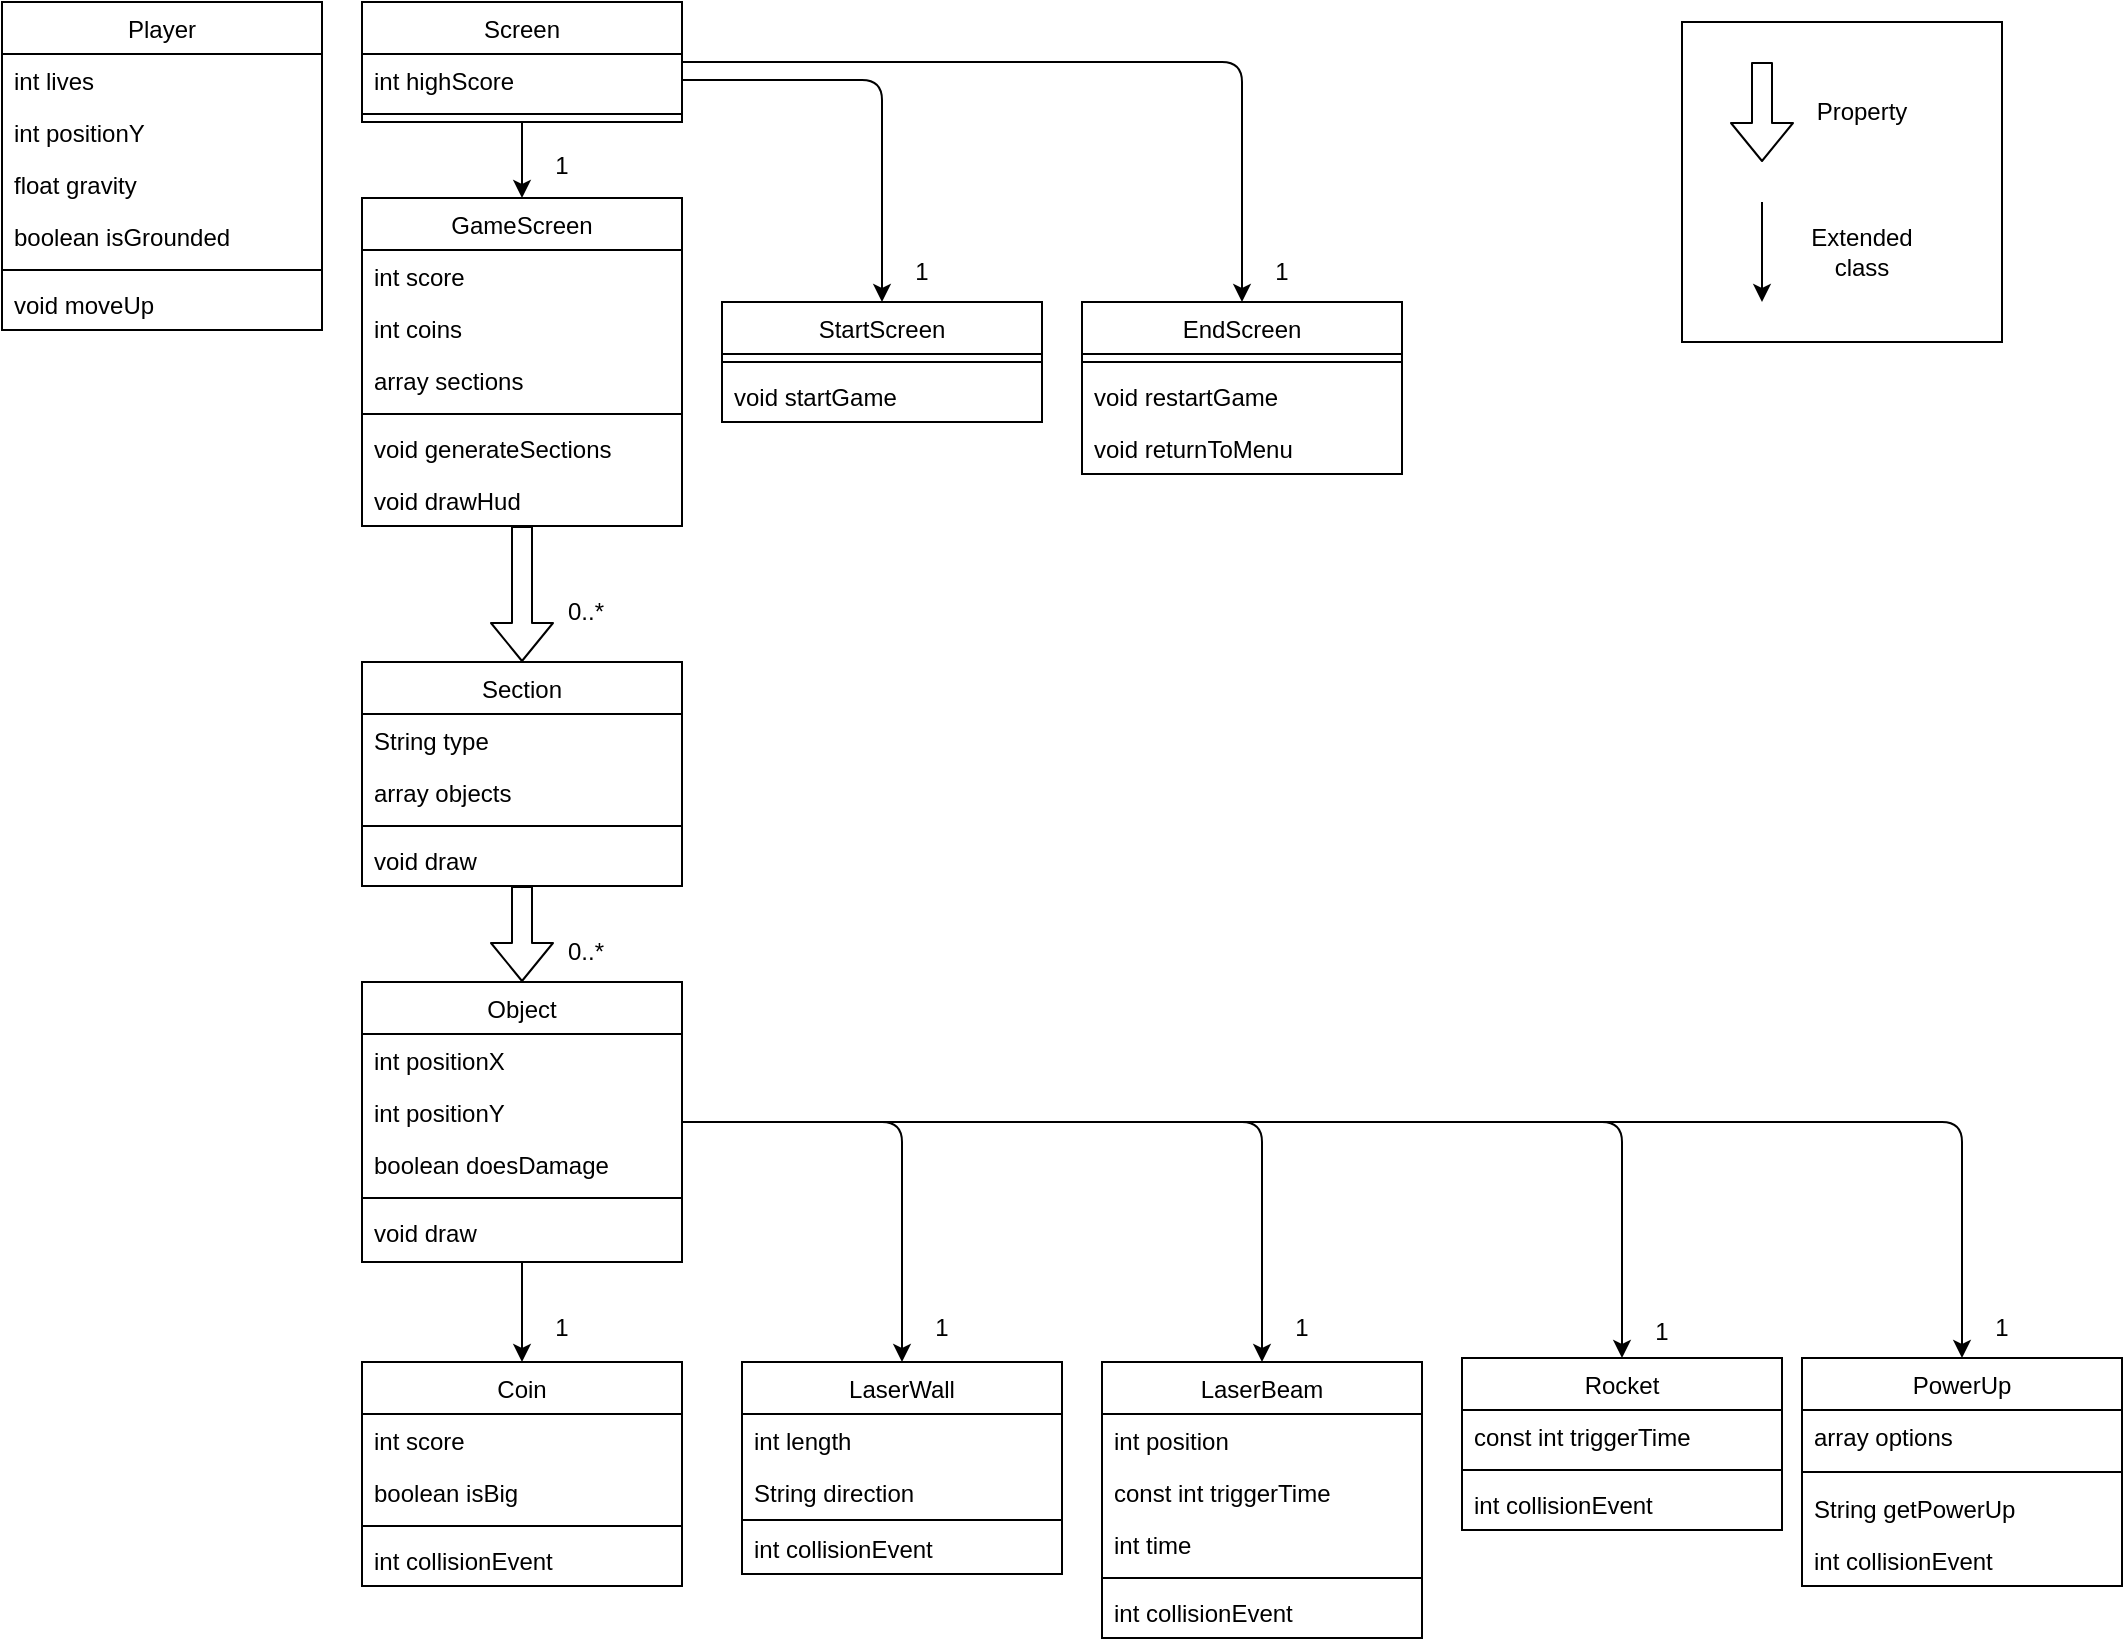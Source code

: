 <mxfile version="15.5.4" type="embed"><diagram id="C5RBs43oDa-KdzZeNtuy" name="Page-1"><mxGraphModel dx="1099" dy="743" grid="0" gridSize="10" guides="1" tooltips="1" connect="1" arrows="1" fold="1" page="1" pageScale="1" pageWidth="583" pageHeight="827" math="0" shadow="0"><root><mxCell id="WIyWlLk6GJQsqaUBKTNV-0"/><mxCell id="WIyWlLk6GJQsqaUBKTNV-1" parent="WIyWlLk6GJQsqaUBKTNV-0"/><mxCell id="zkfFHV4jXpPFQw0GAbJ--0" value="Player" style="swimlane;fontStyle=0;align=center;verticalAlign=top;childLayout=stackLayout;horizontal=1;startSize=26;horizontalStack=0;resizeParent=1;resizeLast=0;collapsible=1;marginBottom=0;shadow=0;strokeWidth=1;" parent="WIyWlLk6GJQsqaUBKTNV-1" vertex="1"><mxGeometry x="30" y="10" width="160" height="164" as="geometry"><mxRectangle x="230" y="140" width="160" height="26" as="alternateBounds"/></mxGeometry></mxCell><mxCell id="zkfFHV4jXpPFQw0GAbJ--1" value="int lives" style="text;align=left;verticalAlign=top;spacingLeft=4;spacingRight=4;overflow=hidden;rotatable=0;points=[[0,0.5],[1,0.5]];portConstraint=eastwest;" parent="zkfFHV4jXpPFQw0GAbJ--0" vertex="1"><mxGeometry y="26" width="160" height="26" as="geometry"/></mxCell><mxCell id="SQXYas2w1XfOwRLrxLAu-3" value="int positionY" style="text;align=left;verticalAlign=top;spacingLeft=4;spacingRight=4;overflow=hidden;rotatable=0;points=[[0,0.5],[1,0.5]];portConstraint=eastwest;shadow=0;html=0;" parent="zkfFHV4jXpPFQw0GAbJ--0" vertex="1"><mxGeometry y="52" width="160" height="26" as="geometry"/></mxCell><mxCell id="SQXYas2w1XfOwRLrxLAu-4" value="float gravity" style="text;align=left;verticalAlign=top;spacingLeft=4;spacingRight=4;overflow=hidden;rotatable=0;points=[[0,0.5],[1,0.5]];portConstraint=eastwest;shadow=0;html=0;" parent="zkfFHV4jXpPFQw0GAbJ--0" vertex="1"><mxGeometry y="78" width="160" height="26" as="geometry"/></mxCell><mxCell id="zkfFHV4jXpPFQw0GAbJ--3" value="boolean isGrounded" style="text;align=left;verticalAlign=top;spacingLeft=4;spacingRight=4;overflow=hidden;rotatable=0;points=[[0,0.5],[1,0.5]];portConstraint=eastwest;shadow=0;html=0;" parent="zkfFHV4jXpPFQw0GAbJ--0" vertex="1"><mxGeometry y="104" width="160" height="26" as="geometry"/></mxCell><mxCell id="zkfFHV4jXpPFQw0GAbJ--4" value="" style="line;html=1;strokeWidth=1;align=left;verticalAlign=middle;spacingTop=-1;spacingLeft=3;spacingRight=3;rotatable=0;labelPosition=right;points=[];portConstraint=eastwest;" parent="zkfFHV4jXpPFQw0GAbJ--0" vertex="1"><mxGeometry y="130" width="160" height="8" as="geometry"/></mxCell><mxCell id="zkfFHV4jXpPFQw0GAbJ--5" value="void moveUp" style="text;align=left;verticalAlign=top;spacingLeft=4;spacingRight=4;overflow=hidden;rotatable=0;points=[[0,0.5],[1,0.5]];portConstraint=eastwest;" parent="zkfFHV4jXpPFQw0GAbJ--0" vertex="1"><mxGeometry y="138" width="160" height="26" as="geometry"/></mxCell><mxCell id="zkfFHV4jXpPFQw0GAbJ--6" value="Coin" style="swimlane;fontStyle=0;align=center;verticalAlign=top;childLayout=stackLayout;horizontal=1;startSize=26;horizontalStack=0;resizeParent=1;resizeLast=0;collapsible=1;marginBottom=0;shadow=0;strokeWidth=1;" parent="WIyWlLk6GJQsqaUBKTNV-1" vertex="1"><mxGeometry x="210" y="690" width="160" height="112" as="geometry"><mxRectangle x="130" y="380" width="160" height="26" as="alternateBounds"/></mxGeometry></mxCell><mxCell id="zkfFHV4jXpPFQw0GAbJ--7" value="int score" style="text;align=left;verticalAlign=top;spacingLeft=4;spacingRight=4;overflow=hidden;rotatable=0;points=[[0,0.5],[1,0.5]];portConstraint=eastwest;" parent="zkfFHV4jXpPFQw0GAbJ--6" vertex="1"><mxGeometry y="26" width="160" height="26" as="geometry"/></mxCell><mxCell id="zkfFHV4jXpPFQw0GAbJ--8" value="boolean isBig" style="text;align=left;verticalAlign=top;spacingLeft=4;spacingRight=4;overflow=hidden;rotatable=0;points=[[0,0.5],[1,0.5]];portConstraint=eastwest;shadow=0;html=0;" parent="zkfFHV4jXpPFQw0GAbJ--6" vertex="1"><mxGeometry y="52" width="160" height="26" as="geometry"/></mxCell><mxCell id="zkfFHV4jXpPFQw0GAbJ--9" value="" style="line;html=1;strokeWidth=1;align=left;verticalAlign=middle;spacingTop=-1;spacingLeft=3;spacingRight=3;rotatable=0;labelPosition=right;points=[];portConstraint=eastwest;" parent="zkfFHV4jXpPFQw0GAbJ--6" vertex="1"><mxGeometry y="78" width="160" height="8" as="geometry"/></mxCell><mxCell id="Hbu6Ip9-MaqSNqJH02KS-23" value="int collisionEvent" style="text;align=left;verticalAlign=top;spacingLeft=4;spacingRight=4;overflow=hidden;rotatable=0;points=[[0,0.5],[1,0.5]];portConstraint=eastwest;shadow=0;html=0;" parent="zkfFHV4jXpPFQw0GAbJ--6" vertex="1"><mxGeometry y="86" width="160" height="26" as="geometry"/></mxCell><mxCell id="zkfFHV4jXpPFQw0GAbJ--13" value="LaserWall" style="swimlane;fontStyle=0;align=center;verticalAlign=top;childLayout=stackLayout;horizontal=1;startSize=26;horizontalStack=0;resizeParent=1;resizeLast=0;collapsible=1;marginBottom=0;shadow=0;strokeWidth=1;" parent="WIyWlLk6GJQsqaUBKTNV-1" vertex="1"><mxGeometry x="400" y="690" width="160" height="106" as="geometry"><mxRectangle x="340" y="380" width="170" height="26" as="alternateBounds"/></mxGeometry></mxCell><mxCell id="zkfFHV4jXpPFQw0GAbJ--14" value="int length" style="text;align=left;verticalAlign=top;spacingLeft=4;spacingRight=4;overflow=hidden;rotatable=0;points=[[0,0.5],[1,0.5]];portConstraint=eastwest;" parent="zkfFHV4jXpPFQw0GAbJ--13" vertex="1"><mxGeometry y="26" width="160" height="26" as="geometry"/></mxCell><mxCell id="SQXYas2w1XfOwRLrxLAu-5" value="String direction" style="text;align=left;verticalAlign=top;spacingLeft=4;spacingRight=4;overflow=hidden;rotatable=0;points=[[0,0.5],[1,0.5]];portConstraint=eastwest;" parent="zkfFHV4jXpPFQw0GAbJ--13" vertex="1"><mxGeometry y="52" width="160" height="26" as="geometry"/></mxCell><mxCell id="zkfFHV4jXpPFQw0GAbJ--15" value="" style="line;html=1;strokeWidth=1;align=left;verticalAlign=middle;spacingTop=-1;spacingLeft=3;spacingRight=3;rotatable=0;labelPosition=right;points=[];portConstraint=eastwest;" parent="zkfFHV4jXpPFQw0GAbJ--13" vertex="1"><mxGeometry y="78" width="160" height="2" as="geometry"/></mxCell><mxCell id="Hbu6Ip9-MaqSNqJH02KS-24" value="int collisionEvent" style="text;align=left;verticalAlign=top;spacingLeft=4;spacingRight=4;overflow=hidden;rotatable=0;points=[[0,0.5],[1,0.5]];portConstraint=eastwest;shadow=0;html=0;" parent="zkfFHV4jXpPFQw0GAbJ--13" vertex="1"><mxGeometry y="80" width="160" height="26" as="geometry"/></mxCell><mxCell id="SQXYas2w1XfOwRLrxLAu-7" style="edgeStyle=orthogonalEdgeStyle;orthogonalLoop=1;jettySize=auto;html=1;" parent="WIyWlLk6GJQsqaUBKTNV-1" source="zkfFHV4jXpPFQw0GAbJ--17" target="zkfFHV4jXpPFQw0GAbJ--13" edge="1"><mxGeometry relative="1" as="geometry"/></mxCell><mxCell id="SQXYas2w1XfOwRLrxLAu-8" style="edgeStyle=orthogonalEdgeStyle;orthogonalLoop=1;jettySize=auto;html=1;" parent="WIyWlLk6GJQsqaUBKTNV-1" source="zkfFHV4jXpPFQw0GAbJ--17" target="zkfFHV4jXpPFQw0GAbJ--6" edge="1"><mxGeometry relative="1" as="geometry"/></mxCell><mxCell id="SQXYas2w1XfOwRLrxLAu-15" style="edgeStyle=orthogonalEdgeStyle;orthogonalLoop=1;jettySize=auto;html=1;entryX=0.5;entryY=0;entryDx=0;entryDy=0;" parent="WIyWlLk6GJQsqaUBKTNV-1" source="zkfFHV4jXpPFQw0GAbJ--17" target="SQXYas2w1XfOwRLrxLAu-9" edge="1"><mxGeometry relative="1" as="geometry"/></mxCell><mxCell id="SQXYas2w1XfOwRLrxLAu-21" style="edgeStyle=orthogonalEdgeStyle;orthogonalLoop=1;jettySize=auto;html=1;entryX=0.5;entryY=0;entryDx=0;entryDy=0;" parent="WIyWlLk6GJQsqaUBKTNV-1" source="zkfFHV4jXpPFQw0GAbJ--17" target="SQXYas2w1XfOwRLrxLAu-16" edge="1"><mxGeometry relative="1" as="geometry"/></mxCell><mxCell id="SQXYas2w1XfOwRLrxLAu-26" style="edgeStyle=orthogonalEdgeStyle;orthogonalLoop=1;jettySize=auto;html=1;" parent="WIyWlLk6GJQsqaUBKTNV-1" source="zkfFHV4jXpPFQw0GAbJ--17" target="SQXYas2w1XfOwRLrxLAu-22" edge="1"><mxGeometry relative="1" as="geometry"/></mxCell><mxCell id="zkfFHV4jXpPFQw0GAbJ--17" value="Object" style="swimlane;fontStyle=0;align=center;verticalAlign=top;childLayout=stackLayout;horizontal=1;startSize=26;horizontalStack=0;resizeParent=1;resizeLast=0;collapsible=1;marginBottom=0;shadow=0;strokeWidth=1;" parent="WIyWlLk6GJQsqaUBKTNV-1" vertex="1"><mxGeometry x="210" y="500" width="160" height="140" as="geometry"><mxRectangle x="550" y="140" width="160" height="26" as="alternateBounds"/></mxGeometry></mxCell><mxCell id="zkfFHV4jXpPFQw0GAbJ--18" value="int positionX" style="text;align=left;verticalAlign=top;spacingLeft=4;spacingRight=4;overflow=hidden;rotatable=0;points=[[0,0.5],[1,0.5]];portConstraint=eastwest;" parent="zkfFHV4jXpPFQw0GAbJ--17" vertex="1"><mxGeometry y="26" width="160" height="26" as="geometry"/></mxCell><mxCell id="zkfFHV4jXpPFQw0GAbJ--19" value="int positionY" style="text;align=left;verticalAlign=top;spacingLeft=4;spacingRight=4;overflow=hidden;rotatable=0;points=[[0,0.5],[1,0.5]];portConstraint=eastwest;shadow=0;html=0;" parent="zkfFHV4jXpPFQw0GAbJ--17" vertex="1"><mxGeometry y="52" width="160" height="26" as="geometry"/></mxCell><mxCell id="zkfFHV4jXpPFQw0GAbJ--20" value="boolean doesDamage" style="text;align=left;verticalAlign=top;spacingLeft=4;spacingRight=4;overflow=hidden;rotatable=0;points=[[0,0.5],[1,0.5]];portConstraint=eastwest;shadow=0;html=0;" parent="zkfFHV4jXpPFQw0GAbJ--17" vertex="1"><mxGeometry y="78" width="160" height="26" as="geometry"/></mxCell><mxCell id="zkfFHV4jXpPFQw0GAbJ--23" value="" style="line;html=1;strokeWidth=1;align=left;verticalAlign=middle;spacingTop=-1;spacingLeft=3;spacingRight=3;rotatable=0;labelPosition=right;points=[];portConstraint=eastwest;" parent="zkfFHV4jXpPFQw0GAbJ--17" vertex="1"><mxGeometry y="104" width="160" height="8" as="geometry"/></mxCell><mxCell id="SQXYas2w1XfOwRLrxLAu-14" value="void draw" style="text;align=left;verticalAlign=top;spacingLeft=4;spacingRight=4;overflow=hidden;rotatable=0;points=[[0,0.5],[1,0.5]];portConstraint=eastwest;shadow=0;html=0;" parent="zkfFHV4jXpPFQw0GAbJ--17" vertex="1"><mxGeometry y="112" width="160" height="26" as="geometry"/></mxCell><mxCell id="SQXYas2w1XfOwRLrxLAu-9" value="LaserBeam" style="swimlane;fontStyle=0;align=center;verticalAlign=top;childLayout=stackLayout;horizontal=1;startSize=26;horizontalStack=0;resizeParent=1;resizeLast=0;collapsible=1;marginBottom=0;shadow=0;strokeWidth=1;" parent="WIyWlLk6GJQsqaUBKTNV-1" vertex="1"><mxGeometry x="580" y="690" width="160" height="138" as="geometry"><mxRectangle x="340" y="380" width="170" height="26" as="alternateBounds"/></mxGeometry></mxCell><mxCell id="SQXYas2w1XfOwRLrxLAu-10" value="int position" style="text;align=left;verticalAlign=top;spacingLeft=4;spacingRight=4;overflow=hidden;rotatable=0;points=[[0,0.5],[1,0.5]];portConstraint=eastwest;" parent="SQXYas2w1XfOwRLrxLAu-9" vertex="1"><mxGeometry y="26" width="160" height="26" as="geometry"/></mxCell><mxCell id="SQXYas2w1XfOwRLrxLAu-20" value="const int triggerTime" style="text;align=left;verticalAlign=top;spacingLeft=4;spacingRight=4;overflow=hidden;rotatable=0;points=[[0,0.5],[1,0.5]];portConstraint=eastwest;" parent="SQXYas2w1XfOwRLrxLAu-9" vertex="1"><mxGeometry y="52" width="160" height="26" as="geometry"/></mxCell><mxCell id="SQXYas2w1XfOwRLrxLAu-11" value="int time" style="text;align=left;verticalAlign=top;spacingLeft=4;spacingRight=4;overflow=hidden;rotatable=0;points=[[0,0.5],[1,0.5]];portConstraint=eastwest;" parent="SQXYas2w1XfOwRLrxLAu-9" vertex="1"><mxGeometry y="78" width="160" height="26" as="geometry"/></mxCell><mxCell id="SQXYas2w1XfOwRLrxLAu-12" value="" style="line;html=1;strokeWidth=1;align=left;verticalAlign=middle;spacingTop=-1;spacingLeft=3;spacingRight=3;rotatable=0;labelPosition=right;points=[];portConstraint=eastwest;" parent="SQXYas2w1XfOwRLrxLAu-9" vertex="1"><mxGeometry y="104" width="160" height="8" as="geometry"/></mxCell><mxCell id="Hbu6Ip9-MaqSNqJH02KS-25" value="int collisionEvent" style="text;align=left;verticalAlign=top;spacingLeft=4;spacingRight=4;overflow=hidden;rotatable=0;points=[[0,0.5],[1,0.5]];portConstraint=eastwest;shadow=0;html=0;" parent="SQXYas2w1XfOwRLrxLAu-9" vertex="1"><mxGeometry y="112" width="160" height="26" as="geometry"/></mxCell><mxCell id="SQXYas2w1XfOwRLrxLAu-16" value="Rocket" style="swimlane;fontStyle=0;align=center;verticalAlign=top;childLayout=stackLayout;horizontal=1;startSize=26;horizontalStack=0;resizeParent=1;resizeLast=0;collapsible=1;marginBottom=0;shadow=0;strokeWidth=1;" parent="WIyWlLk6GJQsqaUBKTNV-1" vertex="1"><mxGeometry x="760" y="688" width="160" height="86" as="geometry"><mxRectangle x="340" y="380" width="170" height="26" as="alternateBounds"/></mxGeometry></mxCell><mxCell id="SQXYas2w1XfOwRLrxLAu-18" value="const int triggerTime" style="text;align=left;verticalAlign=top;spacingLeft=4;spacingRight=4;overflow=hidden;rotatable=0;points=[[0,0.5],[1,0.5]];portConstraint=eastwest;" parent="SQXYas2w1XfOwRLrxLAu-16" vertex="1"><mxGeometry y="26" width="160" height="26" as="geometry"/></mxCell><mxCell id="SQXYas2w1XfOwRLrxLAu-19" value="" style="line;html=1;strokeWidth=1;align=left;verticalAlign=middle;spacingTop=-1;spacingLeft=3;spacingRight=3;rotatable=0;labelPosition=right;points=[];portConstraint=eastwest;" parent="SQXYas2w1XfOwRLrxLAu-16" vertex="1"><mxGeometry y="52" width="160" height="8" as="geometry"/></mxCell><mxCell id="Hbu6Ip9-MaqSNqJH02KS-26" value="int collisionEvent" style="text;align=left;verticalAlign=top;spacingLeft=4;spacingRight=4;overflow=hidden;rotatable=0;points=[[0,0.5],[1,0.5]];portConstraint=eastwest;shadow=0;html=0;" parent="SQXYas2w1XfOwRLrxLAu-16" vertex="1"><mxGeometry y="60" width="160" height="26" as="geometry"/></mxCell><mxCell id="SQXYas2w1XfOwRLrxLAu-22" value="PowerUp" style="swimlane;fontStyle=0;align=center;verticalAlign=top;childLayout=stackLayout;horizontal=1;startSize=26;horizontalStack=0;resizeParent=1;resizeLast=0;collapsible=1;marginBottom=0;shadow=0;strokeWidth=1;" parent="WIyWlLk6GJQsqaUBKTNV-1" vertex="1"><mxGeometry x="930" y="688" width="160" height="114" as="geometry"><mxRectangle x="340" y="380" width="170" height="26" as="alternateBounds"/></mxGeometry></mxCell><mxCell id="SQXYas2w1XfOwRLrxLAu-23" value="array options" style="text;align=left;verticalAlign=top;spacingLeft=4;spacingRight=4;overflow=hidden;rotatable=0;points=[[0,0.5],[1,0.5]];portConstraint=eastwest;" parent="SQXYas2w1XfOwRLrxLAu-22" vertex="1"><mxGeometry y="26" width="160" height="26" as="geometry"/></mxCell><mxCell id="SQXYas2w1XfOwRLrxLAu-24" value="" style="line;html=1;strokeWidth=1;align=left;verticalAlign=middle;spacingTop=-1;spacingLeft=3;spacingRight=3;rotatable=0;labelPosition=right;points=[];portConstraint=eastwest;" parent="SQXYas2w1XfOwRLrxLAu-22" vertex="1"><mxGeometry y="52" width="160" height="10" as="geometry"/></mxCell><mxCell id="SQXYas2w1XfOwRLrxLAu-25" value="String getPowerUp" style="text;align=left;verticalAlign=top;spacingLeft=4;spacingRight=4;overflow=hidden;rotatable=0;points=[[0,0.5],[1,0.5]];portConstraint=eastwest;" parent="SQXYas2w1XfOwRLrxLAu-22" vertex="1"><mxGeometry y="62" width="160" height="26" as="geometry"/></mxCell><mxCell id="Hbu6Ip9-MaqSNqJH02KS-27" value="int collisionEvent" style="text;align=left;verticalAlign=top;spacingLeft=4;spacingRight=4;overflow=hidden;rotatable=0;points=[[0,0.5],[1,0.5]];portConstraint=eastwest;shadow=0;html=0;" parent="SQXYas2w1XfOwRLrxLAu-22" vertex="1"><mxGeometry y="88" width="160" height="26" as="geometry"/></mxCell><mxCell id="Hbu6Ip9-MaqSNqJH02KS-16" style="edgeStyle=orthogonalEdgeStyle;orthogonalLoop=1;jettySize=auto;html=1;entryX=0.5;entryY=0;entryDx=0;entryDy=0;" parent="WIyWlLk6GJQsqaUBKTNV-1" source="SQXYas2w1XfOwRLrxLAu-27" target="SQXYas2w1XfOwRLrxLAu-33" edge="1"><mxGeometry relative="1" as="geometry"/></mxCell><mxCell id="Hbu6Ip9-MaqSNqJH02KS-18" style="edgeStyle=orthogonalEdgeStyle;orthogonalLoop=1;jettySize=auto;html=1;" parent="WIyWlLk6GJQsqaUBKTNV-1" source="SQXYas2w1XfOwRLrxLAu-27" target="SQXYas2w1XfOwRLrxLAu-37" edge="1"><mxGeometry relative="1" as="geometry"/></mxCell><mxCell id="SQXYas2w1XfOwRLrxLAu-27" value="Screen" style="swimlane;fontStyle=0;align=center;verticalAlign=top;childLayout=stackLayout;horizontal=1;startSize=26;horizontalStack=0;resizeParent=1;resizeLast=0;collapsible=1;marginBottom=0;shadow=0;strokeWidth=1;" parent="WIyWlLk6GJQsqaUBKTNV-1" vertex="1"><mxGeometry x="210" y="10" width="160" height="60" as="geometry"><mxRectangle x="550" y="140" width="160" height="26" as="alternateBounds"/></mxGeometry></mxCell><mxCell id="Hbu6Ip9-MaqSNqJH02KS-14" value="int highScore" style="text;align=left;verticalAlign=top;spacingLeft=4;spacingRight=4;overflow=hidden;rotatable=0;points=[[0,0.5],[1,0.5]];portConstraint=eastwest;" parent="SQXYas2w1XfOwRLrxLAu-27" vertex="1"><mxGeometry y="26" width="160" height="26" as="geometry"/></mxCell><mxCell id="SQXYas2w1XfOwRLrxLAu-31" value="" style="line;html=1;strokeWidth=1;align=left;verticalAlign=middle;spacingTop=-1;spacingLeft=3;spacingRight=3;rotatable=0;labelPosition=right;points=[];portConstraint=eastwest;" parent="SQXYas2w1XfOwRLrxLAu-27" vertex="1"><mxGeometry y="52" width="160" height="8" as="geometry"/></mxCell><mxCell id="SQXYas2w1XfOwRLrxLAu-33" value="GameScreen" style="swimlane;fontStyle=0;align=center;verticalAlign=top;childLayout=stackLayout;horizontal=1;startSize=26;horizontalStack=0;resizeParent=1;resizeLast=0;collapsible=1;marginBottom=0;shadow=0;strokeWidth=1;" parent="WIyWlLk6GJQsqaUBKTNV-1" vertex="1"><mxGeometry x="210" y="108" width="160" height="164" as="geometry"><mxRectangle x="550" y="140" width="160" height="26" as="alternateBounds"/></mxGeometry></mxCell><mxCell id="SQXYas2w1XfOwRLrxLAu-42" value="int score" style="text;align=left;verticalAlign=top;spacingLeft=4;spacingRight=4;overflow=hidden;rotatable=0;points=[[0,0.5],[1,0.5]];portConstraint=eastwest;" parent="SQXYas2w1XfOwRLrxLAu-33" vertex="1"><mxGeometry y="26" width="160" height="26" as="geometry"/></mxCell><mxCell id="SQXYas2w1XfOwRLrxLAu-43" value="int coins" style="text;align=left;verticalAlign=top;spacingLeft=4;spacingRight=4;overflow=hidden;rotatable=0;points=[[0,0.5],[1,0.5]];portConstraint=eastwest;" parent="SQXYas2w1XfOwRLrxLAu-33" vertex="1"><mxGeometry y="52" width="160" height="26" as="geometry"/></mxCell><mxCell id="Hbu6Ip9-MaqSNqJH02KS-33" value="array sections" style="text;align=left;verticalAlign=top;spacingLeft=4;spacingRight=4;overflow=hidden;rotatable=0;points=[[0,0.5],[1,0.5]];portConstraint=eastwest;" parent="SQXYas2w1XfOwRLrxLAu-33" vertex="1"><mxGeometry y="78" width="160" height="26" as="geometry"/></mxCell><mxCell id="SQXYas2w1XfOwRLrxLAu-34" value="" style="line;html=1;strokeWidth=1;align=left;verticalAlign=middle;spacingTop=-1;spacingLeft=3;spacingRight=3;rotatable=0;labelPosition=right;points=[];portConstraint=eastwest;" parent="SQXYas2w1XfOwRLrxLAu-33" vertex="1"><mxGeometry y="104" width="160" height="8" as="geometry"/></mxCell><mxCell id="Hbu6Ip9-MaqSNqJH02KS-34" value="void generateSections" style="text;align=left;verticalAlign=top;spacingLeft=4;spacingRight=4;overflow=hidden;rotatable=0;points=[[0,0.5],[1,0.5]];portConstraint=eastwest;" parent="SQXYas2w1XfOwRLrxLAu-33" vertex="1"><mxGeometry y="112" width="160" height="26" as="geometry"/></mxCell><mxCell id="Hbu6Ip9-MaqSNqJH02KS-11" value="void drawHud" style="text;align=left;verticalAlign=top;spacingLeft=4;spacingRight=4;overflow=hidden;rotatable=0;points=[[0,0.5],[1,0.5]];portConstraint=eastwest;" parent="SQXYas2w1XfOwRLrxLAu-33" vertex="1"><mxGeometry y="138" width="160" height="26" as="geometry"/></mxCell><mxCell id="SQXYas2w1XfOwRLrxLAu-35" value="StartScreen" style="swimlane;fontStyle=0;align=center;verticalAlign=top;childLayout=stackLayout;horizontal=1;startSize=26;horizontalStack=0;resizeParent=1;resizeLast=0;collapsible=1;marginBottom=0;shadow=0;strokeWidth=1;" parent="WIyWlLk6GJQsqaUBKTNV-1" vertex="1"><mxGeometry x="390" y="160" width="160" height="60" as="geometry"><mxRectangle x="550" y="140" width="160" height="26" as="alternateBounds"/></mxGeometry></mxCell><mxCell id="SQXYas2w1XfOwRLrxLAu-36" value="" style="line;html=1;strokeWidth=1;align=left;verticalAlign=middle;spacingTop=-1;spacingLeft=3;spacingRight=3;rotatable=0;labelPosition=right;points=[];portConstraint=eastwest;" parent="SQXYas2w1XfOwRLrxLAu-35" vertex="1"><mxGeometry y="26" width="160" height="8" as="geometry"/></mxCell><mxCell id="Hbu6Ip9-MaqSNqJH02KS-19" value="void startGame" style="text;align=left;verticalAlign=top;spacingLeft=4;spacingRight=4;overflow=hidden;rotatable=0;points=[[0,0.5],[1,0.5]];portConstraint=eastwest;" parent="SQXYas2w1XfOwRLrxLAu-35" vertex="1"><mxGeometry y="34" width="160" height="26" as="geometry"/></mxCell><mxCell id="SQXYas2w1XfOwRLrxLAu-37" value="EndScreen" style="swimlane;fontStyle=0;align=center;verticalAlign=top;childLayout=stackLayout;horizontal=1;startSize=26;horizontalStack=0;resizeParent=1;resizeLast=0;collapsible=1;marginBottom=0;shadow=0;strokeWidth=1;" parent="WIyWlLk6GJQsqaUBKTNV-1" vertex="1"><mxGeometry x="570" y="160" width="160" height="86" as="geometry"><mxRectangle x="550" y="140" width="160" height="26" as="alternateBounds"/></mxGeometry></mxCell><mxCell id="SQXYas2w1XfOwRLrxLAu-38" value="" style="line;html=1;strokeWidth=1;align=left;verticalAlign=middle;spacingTop=-1;spacingLeft=3;spacingRight=3;rotatable=0;labelPosition=right;points=[];portConstraint=eastwest;" parent="SQXYas2w1XfOwRLrxLAu-37" vertex="1"><mxGeometry y="26" width="160" height="8" as="geometry"/></mxCell><mxCell id="Hbu6Ip9-MaqSNqJH02KS-20" value="void restartGame" style="text;align=left;verticalAlign=top;spacingLeft=4;spacingRight=4;overflow=hidden;rotatable=0;points=[[0,0.5],[1,0.5]];portConstraint=eastwest;" parent="SQXYas2w1XfOwRLrxLAu-37" vertex="1"><mxGeometry y="34" width="160" height="26" as="geometry"/></mxCell><mxCell id="Hbu6Ip9-MaqSNqJH02KS-21" value="void returnToMenu" style="text;align=left;verticalAlign=top;spacingLeft=4;spacingRight=4;overflow=hidden;rotatable=0;points=[[0,0.5],[1,0.5]];portConstraint=eastwest;" parent="SQXYas2w1XfOwRLrxLAu-37" vertex="1"><mxGeometry y="60" width="160" height="26" as="geometry"/></mxCell><mxCell id="Hbu6Ip9-MaqSNqJH02KS-0" value="Section" style="swimlane;fontStyle=0;align=center;verticalAlign=top;childLayout=stackLayout;horizontal=1;startSize=26;horizontalStack=0;resizeParent=1;resizeLast=0;collapsible=1;marginBottom=0;shadow=0;strokeWidth=1;" parent="WIyWlLk6GJQsqaUBKTNV-1" vertex="1"><mxGeometry x="210" y="340" width="160" height="112" as="geometry"><mxRectangle x="550" y="140" width="160" height="26" as="alternateBounds"/></mxGeometry></mxCell><mxCell id="Hbu6Ip9-MaqSNqJH02KS-2" value="String type" style="text;align=left;verticalAlign=top;spacingLeft=4;spacingRight=4;overflow=hidden;rotatable=0;points=[[0,0.5],[1,0.5]];portConstraint=eastwest;shadow=0;html=0;" parent="Hbu6Ip9-MaqSNqJH02KS-0" vertex="1"><mxGeometry y="26" width="160" height="26" as="geometry"/></mxCell><mxCell id="Hbu6Ip9-MaqSNqJH02KS-7" value="array objects" style="text;align=left;verticalAlign=top;spacingLeft=4;spacingRight=4;overflow=hidden;rotatable=0;points=[[0,0.5],[1,0.5]];portConstraint=eastwest;shadow=0;html=0;" parent="Hbu6Ip9-MaqSNqJH02KS-0" vertex="1"><mxGeometry y="52" width="160" height="26" as="geometry"/></mxCell><mxCell id="Hbu6Ip9-MaqSNqJH02KS-1" value="" style="line;html=1;strokeWidth=1;align=left;verticalAlign=middle;spacingTop=-1;spacingLeft=3;spacingRight=3;rotatable=0;labelPosition=right;points=[];portConstraint=eastwest;" parent="Hbu6Ip9-MaqSNqJH02KS-0" vertex="1"><mxGeometry y="78" width="160" height="8" as="geometry"/></mxCell><mxCell id="Hbu6Ip9-MaqSNqJH02KS-8" value="void draw" style="text;align=left;verticalAlign=top;spacingLeft=4;spacingRight=4;overflow=hidden;rotatable=0;points=[[0,0.5],[1,0.5]];portConstraint=eastwest;shadow=0;html=0;" parent="Hbu6Ip9-MaqSNqJH02KS-0" vertex="1"><mxGeometry y="86" width="160" height="26" as="geometry"/></mxCell><mxCell id="Hbu6Ip9-MaqSNqJH02KS-3" value="" style="shape=flexArrow;endArrow=classic;html=1;exitX=0.5;exitY=1;exitDx=0;exitDy=0;entryX=0.5;entryY=0;entryDx=0;entryDy=0;" parent="WIyWlLk6GJQsqaUBKTNV-1" source="Hbu6Ip9-MaqSNqJH02KS-0" target="zkfFHV4jXpPFQw0GAbJ--17" edge="1"><mxGeometry width="50" height="50" relative="1" as="geometry"><mxPoint x="460" y="470" as="sourcePoint"/><mxPoint x="510" y="420" as="targetPoint"/></mxGeometry></mxCell><mxCell id="Hbu6Ip9-MaqSNqJH02KS-10" value="" style="shape=flexArrow;endArrow=classic;html=1;exitX=0.5;exitY=1;exitDx=0;exitDy=0;entryX=0.5;entryY=0;entryDx=0;entryDy=0;" parent="WIyWlLk6GJQsqaUBKTNV-1" source="SQXYas2w1XfOwRLrxLAu-33" target="Hbu6Ip9-MaqSNqJH02KS-0" edge="1"><mxGeometry width="50" height="50" relative="1" as="geometry"><mxPoint x="300" y="276" as="sourcePoint"/><mxPoint x="300" y="324" as="targetPoint"/></mxGeometry></mxCell><mxCell id="Hbu6Ip9-MaqSNqJH02KS-17" style="edgeStyle=orthogonalEdgeStyle;orthogonalLoop=1;jettySize=auto;html=1;entryX=0.5;entryY=0;entryDx=0;entryDy=0;" parent="WIyWlLk6GJQsqaUBKTNV-1" source="Hbu6Ip9-MaqSNqJH02KS-14" target="SQXYas2w1XfOwRLrxLAu-35" edge="1"><mxGeometry relative="1" as="geometry"/></mxCell><mxCell id="Hbu6Ip9-MaqSNqJH02KS-28" value="" style="shape=flexArrow;endArrow=classic;html=1;exitX=0.5;exitY=1;exitDx=0;exitDy=0;" parent="WIyWlLk6GJQsqaUBKTNV-1" edge="1"><mxGeometry width="50" height="50" relative="1" as="geometry"><mxPoint x="910" y="40" as="sourcePoint"/><mxPoint x="910" y="90" as="targetPoint"/></mxGeometry></mxCell><mxCell id="Hbu6Ip9-MaqSNqJH02KS-30" value="Property" style="text;html=1;strokeColor=none;fillColor=none;align=center;verticalAlign=middle;whiteSpace=wrap;" parent="WIyWlLk6GJQsqaUBKTNV-1" vertex="1"><mxGeometry x="930" y="50" width="60" height="30" as="geometry"/></mxCell><mxCell id="Hbu6Ip9-MaqSNqJH02KS-31" style="edgeStyle=orthogonalEdgeStyle;orthogonalLoop=1;jettySize=auto;html=1;" parent="WIyWlLk6GJQsqaUBKTNV-1" edge="1"><mxGeometry relative="1" as="geometry"><mxPoint x="910" y="110" as="sourcePoint"/><mxPoint x="910" y="160" as="targetPoint"/></mxGeometry></mxCell><mxCell id="Hbu6Ip9-MaqSNqJH02KS-32" value="Extended class" style="text;html=1;strokeColor=none;fillColor=none;align=center;verticalAlign=middle;whiteSpace=wrap;" parent="WIyWlLk6GJQsqaUBKTNV-1" vertex="1"><mxGeometry x="930" y="120" width="60" height="30" as="geometry"/></mxCell><mxCell id="Hbu6Ip9-MaqSNqJH02KS-35" value="" style="whiteSpace=wrap;html=1;aspect=fixed;fillColor=none;" parent="WIyWlLk6GJQsqaUBKTNV-1" vertex="1"><mxGeometry x="870" y="20" width="160" height="160" as="geometry"/></mxCell><mxCell id="Hbu6Ip9-MaqSNqJH02KS-38" value="0..*" style="text;html=1;strokeColor=none;fillColor=none;align=center;verticalAlign=middle;whiteSpace=wrap;" parent="WIyWlLk6GJQsqaUBKTNV-1" vertex="1"><mxGeometry x="292" y="300" width="60" height="30" as="geometry"/></mxCell><mxCell id="Hbu6Ip9-MaqSNqJH02KS-39" value="0..*" style="text;html=1;strokeColor=none;fillColor=none;align=center;verticalAlign=middle;whiteSpace=wrap;" parent="WIyWlLk6GJQsqaUBKTNV-1" vertex="1"><mxGeometry x="292" y="470" width="60" height="30" as="geometry"/></mxCell><mxCell id="Hbu6Ip9-MaqSNqJH02KS-40" value="1" style="text;html=1;strokeColor=none;fillColor=none;align=center;verticalAlign=middle;whiteSpace=wrap;" parent="WIyWlLk6GJQsqaUBKTNV-1" vertex="1"><mxGeometry x="280" y="658" width="60" height="30" as="geometry"/></mxCell><mxCell id="Hbu6Ip9-MaqSNqJH02KS-41" value="1" style="text;html=1;strokeColor=none;fillColor=none;align=center;verticalAlign=middle;whiteSpace=wrap;" parent="WIyWlLk6GJQsqaUBKTNV-1" vertex="1"><mxGeometry x="470" y="658" width="60" height="30" as="geometry"/></mxCell><mxCell id="Hbu6Ip9-MaqSNqJH02KS-42" value="1" style="text;html=1;strokeColor=none;fillColor=none;align=center;verticalAlign=middle;whiteSpace=wrap;" parent="WIyWlLk6GJQsqaUBKTNV-1" vertex="1"><mxGeometry x="650" y="658" width="60" height="30" as="geometry"/></mxCell><mxCell id="Hbu6Ip9-MaqSNqJH02KS-43" value="1" style="text;html=1;strokeColor=none;fillColor=none;align=center;verticalAlign=middle;whiteSpace=wrap;" parent="WIyWlLk6GJQsqaUBKTNV-1" vertex="1"><mxGeometry x="830" y="660" width="60" height="30" as="geometry"/></mxCell><mxCell id="Hbu6Ip9-MaqSNqJH02KS-44" value="1" style="text;html=1;strokeColor=none;fillColor=none;align=center;verticalAlign=middle;whiteSpace=wrap;" parent="WIyWlLk6GJQsqaUBKTNV-1" vertex="1"><mxGeometry x="1000" y="658" width="60" height="30" as="geometry"/></mxCell><mxCell id="Hbu6Ip9-MaqSNqJH02KS-45" value="1" style="text;html=1;strokeColor=none;fillColor=none;align=center;verticalAlign=middle;whiteSpace=wrap;" parent="WIyWlLk6GJQsqaUBKTNV-1" vertex="1"><mxGeometry x="280" y="77" width="60" height="30" as="geometry"/></mxCell><mxCell id="Hbu6Ip9-MaqSNqJH02KS-46" value="1" style="text;html=1;strokeColor=none;fillColor=none;align=center;verticalAlign=middle;whiteSpace=wrap;" parent="WIyWlLk6GJQsqaUBKTNV-1" vertex="1"><mxGeometry x="460" y="130" width="60" height="30" as="geometry"/></mxCell><mxCell id="Hbu6Ip9-MaqSNqJH02KS-47" value="1" style="text;html=1;strokeColor=none;fillColor=none;align=center;verticalAlign=middle;whiteSpace=wrap;" parent="WIyWlLk6GJQsqaUBKTNV-1" vertex="1"><mxGeometry x="640" y="130" width="60" height="30" as="geometry"/></mxCell></root></mxGraphModel></diagram></mxfile>